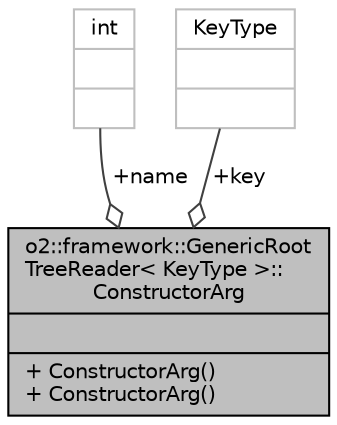 digraph "o2::framework::GenericRootTreeReader&lt; KeyType &gt;::ConstructorArg"
{
 // INTERACTIVE_SVG=YES
  bgcolor="transparent";
  edge [fontname="Helvetica",fontsize="10",labelfontname="Helvetica",labelfontsize="10"];
  node [fontname="Helvetica",fontsize="10",shape=record];
  Node1 [label="{o2::framework::GenericRoot\lTreeReader\< KeyType \>::\lConstructorArg\n||+ ConstructorArg()\l+ ConstructorArg()\l}",height=0.2,width=0.4,color="black", fillcolor="grey75", style="filled", fontcolor="black"];
  Node2 -> Node1 [color="grey25",fontsize="10",style="solid",label=" +name" ,arrowhead="odiamond",fontname="Helvetica"];
  Node2 [label="{int\n||}",height=0.2,width=0.4,color="grey75"];
  Node3 -> Node1 [color="grey25",fontsize="10",style="solid",label=" +key" ,arrowhead="odiamond",fontname="Helvetica"];
  Node3 [label="{KeyType\n||}",height=0.2,width=0.4,color="grey75"];
}
